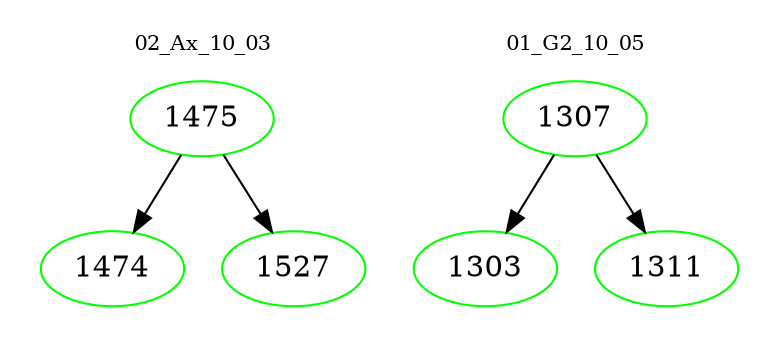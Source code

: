 digraph{
subgraph cluster_0 {
color = white
label = "02_Ax_10_03";
fontsize=10;
T0_1475 [label="1475", color="green"]
T0_1475 -> T0_1474 [color="black"]
T0_1474 [label="1474", color="green"]
T0_1475 -> T0_1527 [color="black"]
T0_1527 [label="1527", color="green"]
}
subgraph cluster_1 {
color = white
label = "01_G2_10_05";
fontsize=10;
T1_1307 [label="1307", color="green"]
T1_1307 -> T1_1303 [color="black"]
T1_1303 [label="1303", color="green"]
T1_1307 -> T1_1311 [color="black"]
T1_1311 [label="1311", color="green"]
}
}
